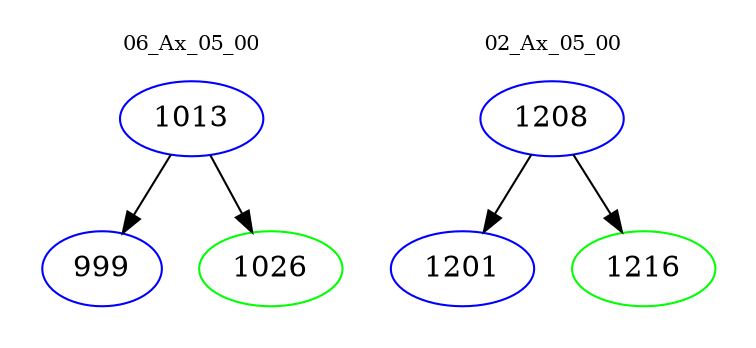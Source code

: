 digraph{
subgraph cluster_0 {
color = white
label = "06_Ax_05_00";
fontsize=10;
T0_1013 [label="1013", color="blue"]
T0_1013 -> T0_999 [color="black"]
T0_999 [label="999", color="blue"]
T0_1013 -> T0_1026 [color="black"]
T0_1026 [label="1026", color="green"]
}
subgraph cluster_1 {
color = white
label = "02_Ax_05_00";
fontsize=10;
T1_1208 [label="1208", color="blue"]
T1_1208 -> T1_1201 [color="black"]
T1_1201 [label="1201", color="blue"]
T1_1208 -> T1_1216 [color="black"]
T1_1216 [label="1216", color="green"]
}
}
